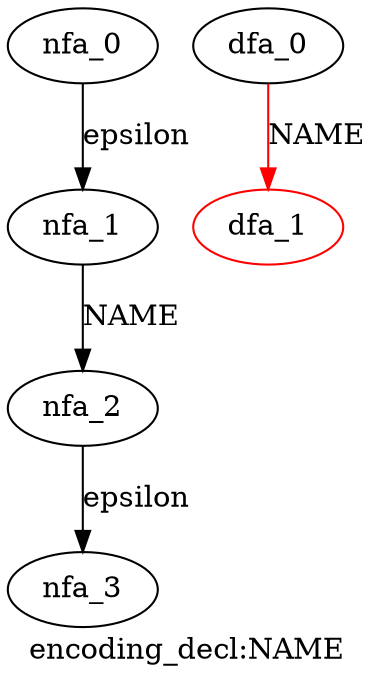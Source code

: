 digraph encoding_decl {
 graph[label="encoding_decl:NAME"]
 subgraph encoding_decl_nfa {
  nfa_0->nfa_1[label="epsilon"]
  nfa_1->nfa_2[label="NAME"]
  nfa_2->nfa_3[label="epsilon"]
  }
 subgraph encoding_decl_dfa {
  dfa_0->dfa_1[label="NAME",color=red]
  dfa_1[color=red]
  }
}
